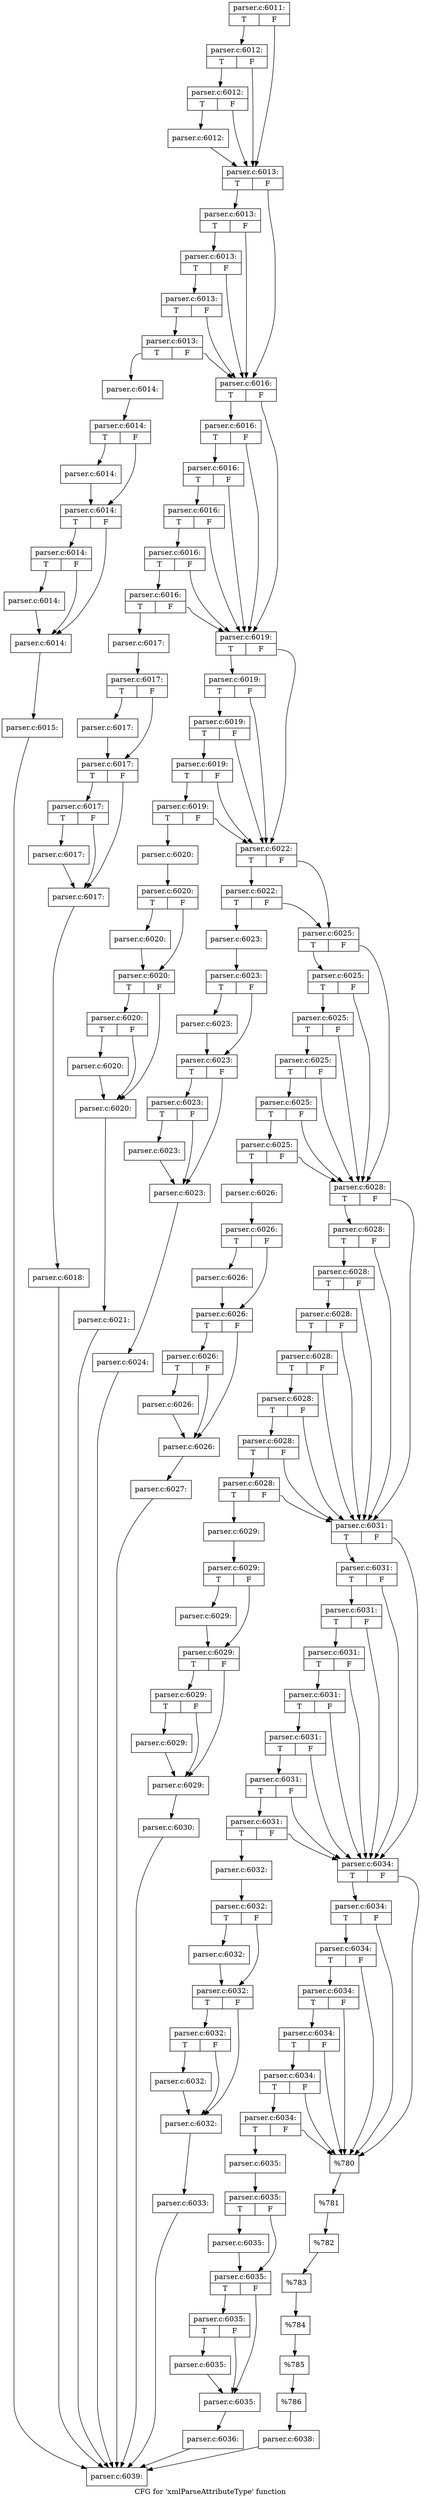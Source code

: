 digraph "CFG for 'xmlParseAttributeType' function" {
	label="CFG for 'xmlParseAttributeType' function";

	Node0x57ac530 [shape=record,label="{parser.c:6011:|{<s0>T|<s1>F}}"];
	Node0x57ac530:s0 -> Node0x57d8f50;
	Node0x57ac530:s1 -> Node0x57d8e80;
	Node0x57d8f50 [shape=record,label="{parser.c:6012:|{<s0>T|<s1>F}}"];
	Node0x57d8f50:s0 -> Node0x57d8ed0;
	Node0x57d8f50:s1 -> Node0x57d8e80;
	Node0x57d8ed0 [shape=record,label="{parser.c:6012:|{<s0>T|<s1>F}}"];
	Node0x57d8ed0:s0 -> Node0x57d8e30;
	Node0x57d8ed0:s1 -> Node0x57d8e80;
	Node0x57d8e30 [shape=record,label="{parser.c:6012:}"];
	Node0x57d8e30 -> Node0x57d8e80;
	Node0x57d8e80 [shape=record,label="{parser.c:6013:|{<s0>T|<s1>F}}"];
	Node0x57d8e80:s0 -> Node0x5ab45d0;
	Node0x57d8e80:s1 -> Node0x5ab4460;
	Node0x5ab45d0 [shape=record,label="{parser.c:6013:|{<s0>T|<s1>F}}"];
	Node0x5ab45d0:s0 -> Node0x5ab4580;
	Node0x5ab45d0:s1 -> Node0x5ab4460;
	Node0x5ab4580 [shape=record,label="{parser.c:6013:|{<s0>T|<s1>F}}"];
	Node0x5ab4580:s0 -> Node0x5ab4530;
	Node0x5ab4580:s1 -> Node0x5ab4460;
	Node0x5ab4530 [shape=record,label="{parser.c:6013:|{<s0>T|<s1>F}}"];
	Node0x5ab4530:s0 -> Node0x5ab44b0;
	Node0x5ab4530:s1 -> Node0x5ab4460;
	Node0x5ab44b0 [shape=record,label="{parser.c:6013:|{<s0>T|<s1>F}}"];
	Node0x5ab44b0:s0 -> Node0x5ab43c0;
	Node0x5ab44b0:s1 -> Node0x5ab4460;
	Node0x5ab43c0 [shape=record,label="{parser.c:6014:}"];
	Node0x5ab43c0 -> Node0x5ab5f80;
	Node0x5ab5f80 [shape=record,label="{parser.c:6014:|{<s0>T|<s1>F}}"];
	Node0x5ab5f80:s0 -> Node0x5ab69f0;
	Node0x5ab5f80:s1 -> Node0x5ab6a40;
	Node0x5ab69f0 [shape=record,label="{parser.c:6014:}"];
	Node0x5ab69f0 -> Node0x5ab6a40;
	Node0x5ab6a40 [shape=record,label="{parser.c:6014:|{<s0>T|<s1>F}}"];
	Node0x5ab6a40:s0 -> Node0x5ab7120;
	Node0x5ab6a40:s1 -> Node0x5ab70d0;
	Node0x5ab7120 [shape=record,label="{parser.c:6014:|{<s0>T|<s1>F}}"];
	Node0x5ab7120:s0 -> Node0x5ab7080;
	Node0x5ab7120:s1 -> Node0x5ab70d0;
	Node0x5ab7080 [shape=record,label="{parser.c:6014:}"];
	Node0x5ab7080 -> Node0x5ab70d0;
	Node0x5ab70d0 [shape=record,label="{parser.c:6014:}"];
	Node0x5ab70d0 -> Node0x5ab5ee0;
	Node0x5ab5ee0 [shape=record,label="{parser.c:6015:}"];
	Node0x5ab5ee0 -> Node0x5a99ff0;
	Node0x5ab4460 [shape=record,label="{parser.c:6016:|{<s0>T|<s1>F}}"];
	Node0x5ab4460:s0 -> Node0x5ab7f10;
	Node0x5ab4460:s1 -> Node0x5ab7d50;
	Node0x5ab7f10 [shape=record,label="{parser.c:6016:|{<s0>T|<s1>F}}"];
	Node0x5ab7f10:s0 -> Node0x5ab7ec0;
	Node0x5ab7f10:s1 -> Node0x5ab7d50;
	Node0x5ab7ec0 [shape=record,label="{parser.c:6016:|{<s0>T|<s1>F}}"];
	Node0x5ab7ec0:s0 -> Node0x5ab7e70;
	Node0x5ab7ec0:s1 -> Node0x5ab7d50;
	Node0x5ab7e70 [shape=record,label="{parser.c:6016:|{<s0>T|<s1>F}}"];
	Node0x5ab7e70:s0 -> Node0x5ab7e20;
	Node0x5ab7e70:s1 -> Node0x5ab7d50;
	Node0x5ab7e20 [shape=record,label="{parser.c:6016:|{<s0>T|<s1>F}}"];
	Node0x5ab7e20:s0 -> Node0x5ab7da0;
	Node0x5ab7e20:s1 -> Node0x5ab7d50;
	Node0x5ab7da0 [shape=record,label="{parser.c:6016:|{<s0>T|<s1>F}}"];
	Node0x5ab7da0:s0 -> Node0x5ab5f30;
	Node0x5ab7da0:s1 -> Node0x5ab7d50;
	Node0x5ab5f30 [shape=record,label="{parser.c:6017:}"];
	Node0x5ab5f30 -> Node0x5ab9d80;
	Node0x5ab9d80 [shape=record,label="{parser.c:6017:|{<s0>T|<s1>F}}"];
	Node0x5ab9d80:s0 -> Node0x5aba7f0;
	Node0x5ab9d80:s1 -> Node0x5aba840;
	Node0x5aba7f0 [shape=record,label="{parser.c:6017:}"];
	Node0x5aba7f0 -> Node0x5aba840;
	Node0x5aba840 [shape=record,label="{parser.c:6017:|{<s0>T|<s1>F}}"];
	Node0x5aba840:s0 -> Node0x5abaf20;
	Node0x5aba840:s1 -> Node0x5abaed0;
	Node0x5abaf20 [shape=record,label="{parser.c:6017:|{<s0>T|<s1>F}}"];
	Node0x5abaf20:s0 -> Node0x5abae80;
	Node0x5abaf20:s1 -> Node0x5abaed0;
	Node0x5abae80 [shape=record,label="{parser.c:6017:}"];
	Node0x5abae80 -> Node0x5abaed0;
	Node0x5abaed0 [shape=record,label="{parser.c:6017:}"];
	Node0x5abaed0 -> Node0x5ab9ce0;
	Node0x5ab9ce0 [shape=record,label="{parser.c:6018:}"];
	Node0x5ab9ce0 -> Node0x5a99ff0;
	Node0x5ab7d50 [shape=record,label="{parser.c:6019:|{<s0>T|<s1>F}}"];
	Node0x5ab7d50:s0 -> Node0x5abbcc0;
	Node0x5ab7d50:s1 -> Node0x5abbb50;
	Node0x5abbcc0 [shape=record,label="{parser.c:6019:|{<s0>T|<s1>F}}"];
	Node0x5abbcc0:s0 -> Node0x5abbc70;
	Node0x5abbcc0:s1 -> Node0x5abbb50;
	Node0x5abbc70 [shape=record,label="{parser.c:6019:|{<s0>T|<s1>F}}"];
	Node0x5abbc70:s0 -> Node0x5abbc20;
	Node0x5abbc70:s1 -> Node0x5abbb50;
	Node0x5abbc20 [shape=record,label="{parser.c:6019:|{<s0>T|<s1>F}}"];
	Node0x5abbc20:s0 -> Node0x5abbba0;
	Node0x5abbc20:s1 -> Node0x5abbb50;
	Node0x5abbba0 [shape=record,label="{parser.c:6019:|{<s0>T|<s1>F}}"];
	Node0x5abbba0:s0 -> Node0x5ab9d30;
	Node0x5abbba0:s1 -> Node0x5abbb50;
	Node0x5ab9d30 [shape=record,label="{parser.c:6020:}"];
	Node0x5ab9d30 -> Node0x5abd670;
	Node0x5abd670 [shape=record,label="{parser.c:6020:|{<s0>T|<s1>F}}"];
	Node0x5abd670:s0 -> Node0x5abe0e0;
	Node0x5abd670:s1 -> Node0x5abe130;
	Node0x5abe0e0 [shape=record,label="{parser.c:6020:}"];
	Node0x5abe0e0 -> Node0x5abe130;
	Node0x5abe130 [shape=record,label="{parser.c:6020:|{<s0>T|<s1>F}}"];
	Node0x5abe130:s0 -> Node0x5abe810;
	Node0x5abe130:s1 -> Node0x5abe7c0;
	Node0x5abe810 [shape=record,label="{parser.c:6020:|{<s0>T|<s1>F}}"];
	Node0x5abe810:s0 -> Node0x5abe770;
	Node0x5abe810:s1 -> Node0x5abe7c0;
	Node0x5abe770 [shape=record,label="{parser.c:6020:}"];
	Node0x5abe770 -> Node0x5abe7c0;
	Node0x5abe7c0 [shape=record,label="{parser.c:6020:}"];
	Node0x5abe7c0 -> Node0x5abd5d0;
	Node0x5abd5d0 [shape=record,label="{parser.c:6021:}"];
	Node0x5abd5d0 -> Node0x5a99ff0;
	Node0x5abbb50 [shape=record,label="{parser.c:6022:|{<s0>T|<s1>F}}"];
	Node0x5abbb50:s0 -> Node0x5abf490;
	Node0x5abbb50:s1 -> Node0x5abf440;
	Node0x5abf490 [shape=record,label="{parser.c:6022:|{<s0>T|<s1>F}}"];
	Node0x5abf490:s0 -> Node0x5abd620;
	Node0x5abf490:s1 -> Node0x5abf440;
	Node0x5abd620 [shape=record,label="{parser.c:6023:}"];
	Node0x5abd620 -> Node0x5ac00c0;
	Node0x5ac00c0 [shape=record,label="{parser.c:6023:|{<s0>T|<s1>F}}"];
	Node0x5ac00c0:s0 -> Node0x5ac0b30;
	Node0x5ac00c0:s1 -> Node0x5ac0b80;
	Node0x5ac0b30 [shape=record,label="{parser.c:6023:}"];
	Node0x5ac0b30 -> Node0x5ac0b80;
	Node0x5ac0b80 [shape=record,label="{parser.c:6023:|{<s0>T|<s1>F}}"];
	Node0x5ac0b80:s0 -> Node0x5ac1260;
	Node0x5ac0b80:s1 -> Node0x5ac1210;
	Node0x5ac1260 [shape=record,label="{parser.c:6023:|{<s0>T|<s1>F}}"];
	Node0x5ac1260:s0 -> Node0x5ac11c0;
	Node0x5ac1260:s1 -> Node0x5ac1210;
	Node0x5ac11c0 [shape=record,label="{parser.c:6023:}"];
	Node0x5ac11c0 -> Node0x5ac1210;
	Node0x5ac1210 [shape=record,label="{parser.c:6023:}"];
	Node0x5ac1210 -> Node0x5ac0020;
	Node0x5ac0020 [shape=record,label="{parser.c:6024:}"];
	Node0x5ac0020 -> Node0x5a99ff0;
	Node0x5abf440 [shape=record,label="{parser.c:6025:|{<s0>T|<s1>F}}"];
	Node0x5abf440:s0 -> Node0x5ac2050;
	Node0x5abf440:s1 -> Node0x5ac1e90;
	Node0x5ac2050 [shape=record,label="{parser.c:6025:|{<s0>T|<s1>F}}"];
	Node0x5ac2050:s0 -> Node0x5ac2000;
	Node0x5ac2050:s1 -> Node0x5ac1e90;
	Node0x5ac2000 [shape=record,label="{parser.c:6025:|{<s0>T|<s1>F}}"];
	Node0x5ac2000:s0 -> Node0x5ac1fb0;
	Node0x5ac2000:s1 -> Node0x5ac1e90;
	Node0x5ac1fb0 [shape=record,label="{parser.c:6025:|{<s0>T|<s1>F}}"];
	Node0x5ac1fb0:s0 -> Node0x5ac1f60;
	Node0x5ac1fb0:s1 -> Node0x5ac1e90;
	Node0x5ac1f60 [shape=record,label="{parser.c:6025:|{<s0>T|<s1>F}}"];
	Node0x5ac1f60:s0 -> Node0x5ac1ee0;
	Node0x5ac1f60:s1 -> Node0x5ac1e90;
	Node0x5ac1ee0 [shape=record,label="{parser.c:6025:|{<s0>T|<s1>F}}"];
	Node0x5ac1ee0:s0 -> Node0x5ac0070;
	Node0x5ac1ee0:s1 -> Node0x5ac1e90;
	Node0x5ac0070 [shape=record,label="{parser.c:6026:}"];
	Node0x5ac0070 -> Node0x5ac3ec0;
	Node0x5ac3ec0 [shape=record,label="{parser.c:6026:|{<s0>T|<s1>F}}"];
	Node0x5ac3ec0:s0 -> Node0x5ac4930;
	Node0x5ac3ec0:s1 -> Node0x5ac4980;
	Node0x5ac4930 [shape=record,label="{parser.c:6026:}"];
	Node0x5ac4930 -> Node0x5ac4980;
	Node0x5ac4980 [shape=record,label="{parser.c:6026:|{<s0>T|<s1>F}}"];
	Node0x5ac4980:s0 -> Node0x5ac5060;
	Node0x5ac4980:s1 -> Node0x5ac5010;
	Node0x5ac5060 [shape=record,label="{parser.c:6026:|{<s0>T|<s1>F}}"];
	Node0x5ac5060:s0 -> Node0x5ac4fc0;
	Node0x5ac5060:s1 -> Node0x5ac5010;
	Node0x5ac4fc0 [shape=record,label="{parser.c:6026:}"];
	Node0x5ac4fc0 -> Node0x5ac5010;
	Node0x5ac5010 [shape=record,label="{parser.c:6026:}"];
	Node0x5ac5010 -> Node0x5ac3e20;
	Node0x5ac3e20 [shape=record,label="{parser.c:6027:}"];
	Node0x5ac3e20 -> Node0x5a99ff0;
	Node0x5ac1e90 [shape=record,label="{parser.c:6028:|{<s0>T|<s1>F}}"];
	Node0x5ac1e90:s0 -> Node0x5ac5ef0;
	Node0x5ac1e90:s1 -> Node0x5ac5c90;
	Node0x5ac5ef0 [shape=record,label="{parser.c:6028:|{<s0>T|<s1>F}}"];
	Node0x5ac5ef0:s0 -> Node0x5ac5ea0;
	Node0x5ac5ef0:s1 -> Node0x5ac5c90;
	Node0x5ac5ea0 [shape=record,label="{parser.c:6028:|{<s0>T|<s1>F}}"];
	Node0x5ac5ea0:s0 -> Node0x5ac5e50;
	Node0x5ac5ea0:s1 -> Node0x5ac5c90;
	Node0x5ac5e50 [shape=record,label="{parser.c:6028:|{<s0>T|<s1>F}}"];
	Node0x5ac5e50:s0 -> Node0x5ac5e00;
	Node0x5ac5e50:s1 -> Node0x5ac5c90;
	Node0x5ac5e00 [shape=record,label="{parser.c:6028:|{<s0>T|<s1>F}}"];
	Node0x5ac5e00:s0 -> Node0x5ac5db0;
	Node0x5ac5e00:s1 -> Node0x5ac5c90;
	Node0x5ac5db0 [shape=record,label="{parser.c:6028:|{<s0>T|<s1>F}}"];
	Node0x5ac5db0:s0 -> Node0x5ac5d60;
	Node0x5ac5db0:s1 -> Node0x5ac5c90;
	Node0x5ac5d60 [shape=record,label="{parser.c:6028:|{<s0>T|<s1>F}}"];
	Node0x5ac5d60:s0 -> Node0x5ac5ce0;
	Node0x5ac5d60:s1 -> Node0x5ac5c90;
	Node0x5ac5ce0 [shape=record,label="{parser.c:6028:|{<s0>T|<s1>F}}"];
	Node0x5ac5ce0:s0 -> Node0x5ac3e70;
	Node0x5ac5ce0:s1 -> Node0x5ac5c90;
	Node0x5ac3e70 [shape=record,label="{parser.c:6029:}"];
	Node0x5ac3e70 -> Node0x5ac86e0;
	Node0x5ac86e0 [shape=record,label="{parser.c:6029:|{<s0>T|<s1>F}}"];
	Node0x5ac86e0:s0 -> Node0x5ac9150;
	Node0x5ac86e0:s1 -> Node0x5ac91a0;
	Node0x5ac9150 [shape=record,label="{parser.c:6029:}"];
	Node0x5ac9150 -> Node0x5ac91a0;
	Node0x5ac91a0 [shape=record,label="{parser.c:6029:|{<s0>T|<s1>F}}"];
	Node0x5ac91a0:s0 -> Node0x5ac9880;
	Node0x5ac91a0:s1 -> Node0x5ac9830;
	Node0x5ac9880 [shape=record,label="{parser.c:6029:|{<s0>T|<s1>F}}"];
	Node0x5ac9880:s0 -> Node0x5ac97e0;
	Node0x5ac9880:s1 -> Node0x5ac9830;
	Node0x5ac97e0 [shape=record,label="{parser.c:6029:}"];
	Node0x5ac97e0 -> Node0x5ac9830;
	Node0x5ac9830 [shape=record,label="{parser.c:6029:}"];
	Node0x5ac9830 -> Node0x5ac8640;
	Node0x5ac8640 [shape=record,label="{parser.c:6030:}"];
	Node0x5ac8640 -> Node0x5a99ff0;
	Node0x5ac5c90 [shape=record,label="{parser.c:6031:|{<s0>T|<s1>F}}"];
	Node0x5ac5c90:s0 -> Node0x5aca710;
	Node0x5ac5c90:s1 -> Node0x5aca4b0;
	Node0x5aca710 [shape=record,label="{parser.c:6031:|{<s0>T|<s1>F}}"];
	Node0x5aca710:s0 -> Node0x5aca6c0;
	Node0x5aca710:s1 -> Node0x5aca4b0;
	Node0x5aca6c0 [shape=record,label="{parser.c:6031:|{<s0>T|<s1>F}}"];
	Node0x5aca6c0:s0 -> Node0x5aca670;
	Node0x5aca6c0:s1 -> Node0x5aca4b0;
	Node0x5aca670 [shape=record,label="{parser.c:6031:|{<s0>T|<s1>F}}"];
	Node0x5aca670:s0 -> Node0x5aca620;
	Node0x5aca670:s1 -> Node0x5aca4b0;
	Node0x5aca620 [shape=record,label="{parser.c:6031:|{<s0>T|<s1>F}}"];
	Node0x5aca620:s0 -> Node0x5aca5d0;
	Node0x5aca620:s1 -> Node0x5aca4b0;
	Node0x5aca5d0 [shape=record,label="{parser.c:6031:|{<s0>T|<s1>F}}"];
	Node0x5aca5d0:s0 -> Node0x5aca580;
	Node0x5aca5d0:s1 -> Node0x5aca4b0;
	Node0x5aca580 [shape=record,label="{parser.c:6031:|{<s0>T|<s1>F}}"];
	Node0x5aca580:s0 -> Node0x5aca500;
	Node0x5aca580:s1 -> Node0x5aca4b0;
	Node0x5aca500 [shape=record,label="{parser.c:6031:|{<s0>T|<s1>F}}"];
	Node0x5aca500:s0 -> Node0x5ac8690;
	Node0x5aca500:s1 -> Node0x5aca4b0;
	Node0x5ac8690 [shape=record,label="{parser.c:6032:}"];
	Node0x5ac8690 -> Node0x5accf40;
	Node0x5accf40 [shape=record,label="{parser.c:6032:|{<s0>T|<s1>F}}"];
	Node0x5accf40:s0 -> Node0x5acd9b0;
	Node0x5accf40:s1 -> Node0x5acda00;
	Node0x5acd9b0 [shape=record,label="{parser.c:6032:}"];
	Node0x5acd9b0 -> Node0x5acda00;
	Node0x5acda00 [shape=record,label="{parser.c:6032:|{<s0>T|<s1>F}}"];
	Node0x5acda00:s0 -> Node0x5ace0e0;
	Node0x5acda00:s1 -> Node0x5ace090;
	Node0x5ace0e0 [shape=record,label="{parser.c:6032:|{<s0>T|<s1>F}}"];
	Node0x5ace0e0:s0 -> Node0x5ace040;
	Node0x5ace0e0:s1 -> Node0x5ace090;
	Node0x5ace040 [shape=record,label="{parser.c:6032:}"];
	Node0x5ace040 -> Node0x5ace090;
	Node0x5ace090 [shape=record,label="{parser.c:6032:}"];
	Node0x5ace090 -> Node0x5accea0;
	Node0x5accea0 [shape=record,label="{parser.c:6033:}"];
	Node0x5accea0 -> Node0x5a99ff0;
	Node0x5aca4b0 [shape=record,label="{parser.c:6034:|{<s0>T|<s1>F}}"];
	Node0x5aca4b0:s0 -> Node0x5aceed0;
	Node0x5aca4b0:s1 -> Node0x5acecc0;
	Node0x5aceed0 [shape=record,label="{parser.c:6034:|{<s0>T|<s1>F}}"];
	Node0x5aceed0:s0 -> Node0x5acee80;
	Node0x5aceed0:s1 -> Node0x5acecc0;
	Node0x5acee80 [shape=record,label="{parser.c:6034:|{<s0>T|<s1>F}}"];
	Node0x5acee80:s0 -> Node0x5acee30;
	Node0x5acee80:s1 -> Node0x5acecc0;
	Node0x5acee30 [shape=record,label="{parser.c:6034:|{<s0>T|<s1>F}}"];
	Node0x5acee30:s0 -> Node0x5acede0;
	Node0x5acee30:s1 -> Node0x5acecc0;
	Node0x5acede0 [shape=record,label="{parser.c:6034:|{<s0>T|<s1>F}}"];
	Node0x5acede0:s0 -> Node0x5aced90;
	Node0x5acede0:s1 -> Node0x5acecc0;
	Node0x5aced90 [shape=record,label="{parser.c:6034:|{<s0>T|<s1>F}}"];
	Node0x5aced90:s0 -> Node0x5aced10;
	Node0x5aced90:s1 -> Node0x5acecc0;
	Node0x5aced10 [shape=record,label="{parser.c:6034:|{<s0>T|<s1>F}}"];
	Node0x5aced10:s0 -> Node0x5accef0;
	Node0x5aced10:s1 -> Node0x5acecc0;
	Node0x5accef0 [shape=record,label="{parser.c:6035:}"];
	Node0x5accef0 -> Node0x5ad1200;
	Node0x5ad1200 [shape=record,label="{parser.c:6035:|{<s0>T|<s1>F}}"];
	Node0x5ad1200:s0 -> Node0x5ad1c70;
	Node0x5ad1200:s1 -> Node0x5ad1cc0;
	Node0x5ad1c70 [shape=record,label="{parser.c:6035:}"];
	Node0x5ad1c70 -> Node0x5ad1cc0;
	Node0x5ad1cc0 [shape=record,label="{parser.c:6035:|{<s0>T|<s1>F}}"];
	Node0x5ad1cc0:s0 -> Node0x5ad23a0;
	Node0x5ad1cc0:s1 -> Node0x5ad2350;
	Node0x5ad23a0 [shape=record,label="{parser.c:6035:|{<s0>T|<s1>F}}"];
	Node0x5ad23a0:s0 -> Node0x5ad2300;
	Node0x5ad23a0:s1 -> Node0x5ad2350;
	Node0x5ad2300 [shape=record,label="{parser.c:6035:}"];
	Node0x5ad2300 -> Node0x5ad2350;
	Node0x5ad2350 [shape=record,label="{parser.c:6035:}"];
	Node0x5ad2350 -> Node0x5ad1160;
	Node0x5ad1160 [shape=record,label="{parser.c:6036:}"];
	Node0x5ad1160 -> Node0x5a99ff0;
	Node0x5acecc0 [shape=record,label="{%780}"];
	Node0x5acecc0 -> Node0x5aca460;
	Node0x5aca460 [shape=record,label="{%781}"];
	Node0x5aca460 -> Node0x5ac5c40;
	Node0x5ac5c40 [shape=record,label="{%782}"];
	Node0x5ac5c40 -> Node0x5ac1e40;
	Node0x5ac1e40 [shape=record,label="{%783}"];
	Node0x5ac1e40 -> Node0x5abf3f0;
	Node0x5abf3f0 [shape=record,label="{%784}"];
	Node0x5abf3f0 -> Node0x5abbb00;
	Node0x5abbb00 [shape=record,label="{%785}"];
	Node0x5abbb00 -> Node0x5ab7d00;
	Node0x5ab7d00 [shape=record,label="{%786}"];
	Node0x5ab7d00 -> Node0x5ab4410;
	Node0x5ab4410 [shape=record,label="{parser.c:6038:}"];
	Node0x5ab4410 -> Node0x5a99ff0;
	Node0x5a99ff0 [shape=record,label="{parser.c:6039:}"];
}
